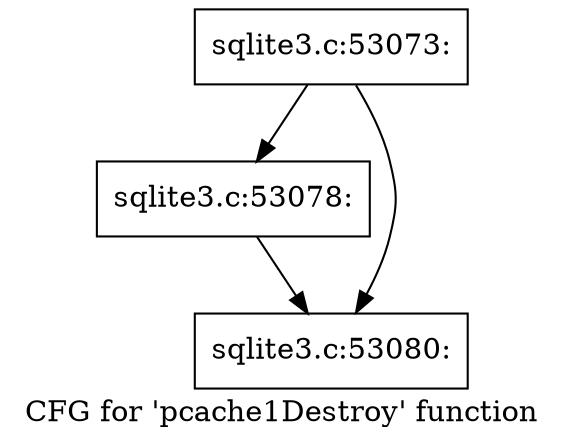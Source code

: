 digraph "CFG for 'pcache1Destroy' function" {
	label="CFG for 'pcache1Destroy' function";

	Node0x55c0fa9864a0 [shape=record,label="{sqlite3.c:53073:}"];
	Node0x55c0fa9864a0 -> Node0x55c0fa98db00;
	Node0x55c0fa9864a0 -> Node0x55c0fa98db50;
	Node0x55c0fa98db00 [shape=record,label="{sqlite3.c:53078:}"];
	Node0x55c0fa98db00 -> Node0x55c0fa98db50;
	Node0x55c0fa98db50 [shape=record,label="{sqlite3.c:53080:}"];
}
